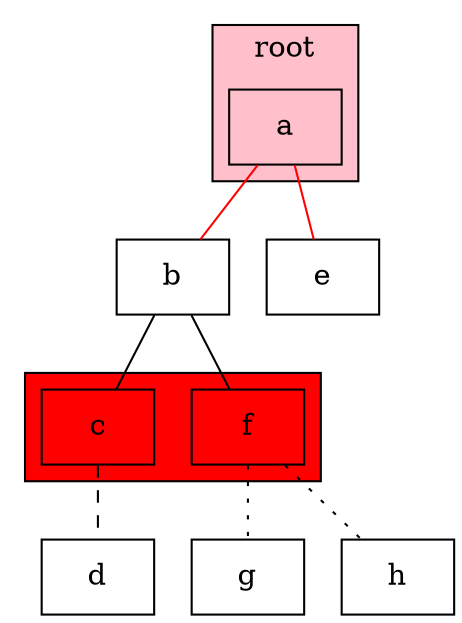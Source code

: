 graph tree {
    // 用来设置所有节点属性，node edge等
    node [
//      box polygon square rectangle
// see: https://graphviz.org/doc/info/shapes.html
        shape=rectangle
    ]


    // 用于设置某条边的属性
    a --{b,e} [color=red];
    b -- {c,f};
    c -- d [style=dashed];
    f -- {g,h} [style=dotted];

    // 以cluster_开头，会被矩形隔离起来
    subgraph cluster_level3 {
        bgcolor=red;
        c;
        f;
    }
    subgraph cluster_root {
        label="root"
        bgcolor=pink;
        a;
    }


}